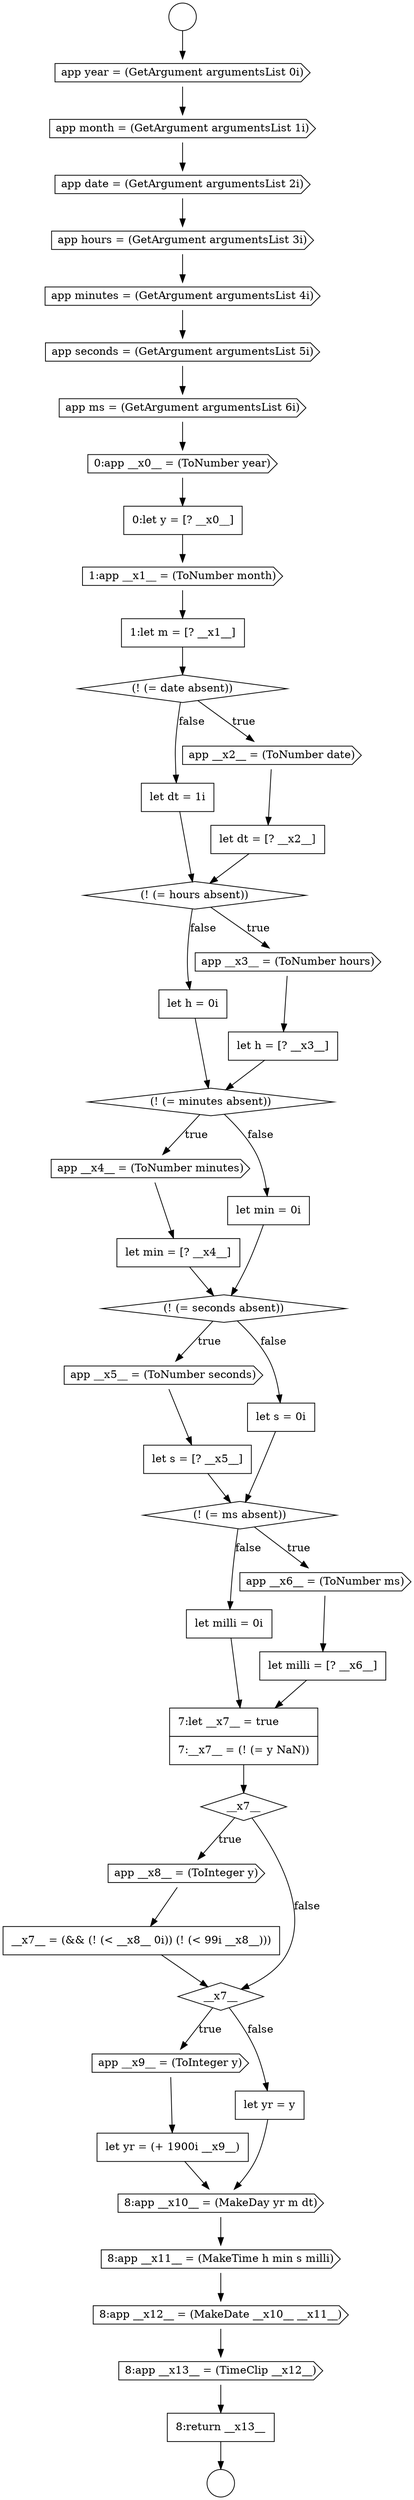 digraph {
  node11224 [shape=cds, label=<<font color="black">8:app __x13__ = (TimeClip __x12__)</font>> color="black" fillcolor="white" style=filled]
  node11207 [shape=none, margin=0, label=<<font color="black">
    <table border="0" cellborder="1" cellspacing="0" cellpadding="10">
      <tr><td align="left">let s = [? __x5__]</td></tr>
    </table>
  </font>> color="black" fillcolor="white" style=filled]
  node11183 [shape=cds, label=<<font color="black">app month = (GetArgument argumentsList 1i)</font>> color="black" fillcolor="white" style=filled]
  node11215 [shape=cds, label=<<font color="black">app __x8__ = (ToInteger y)</font>> color="black" fillcolor="white" style=filled]
  node11202 [shape=cds, label=<<font color="black">app __x4__ = (ToNumber minutes)</font>> color="black" fillcolor="white" style=filled]
  node11206 [shape=cds, label=<<font color="black">app __x5__ = (ToNumber seconds)</font>> color="black" fillcolor="white" style=filled]
  node11184 [shape=cds, label=<<font color="black">app date = (GetArgument argumentsList 2i)</font>> color="black" fillcolor="white" style=filled]
  node11201 [shape=diamond, label=<<font color="black">(! (= minutes absent))</font>> color="black" fillcolor="white" style=filled]
  node11222 [shape=cds, label=<<font color="black">8:app __x11__ = (MakeTime h min s milli)</font>> color="black" fillcolor="white" style=filled]
  node11225 [shape=none, margin=0, label=<<font color="black">
    <table border="0" cellborder="1" cellspacing="0" cellpadding="10">
      <tr><td align="left">8:return __x13__</td></tr>
    </table>
  </font>> color="black" fillcolor="white" style=filled]
  node11181 [shape=circle label=" " color="black" fillcolor="white" style=filled]
  node11187 [shape=cds, label=<<font color="black">app seconds = (GetArgument argumentsList 5i)</font>> color="black" fillcolor="white" style=filled]
  node11219 [shape=none, margin=0, label=<<font color="black">
    <table border="0" cellborder="1" cellspacing="0" cellpadding="10">
      <tr><td align="left">let yr = (+ 1900i __x9__)</td></tr>
    </table>
  </font>> color="black" fillcolor="white" style=filled]
  node11182 [shape=cds, label=<<font color="black">app year = (GetArgument argumentsList 0i)</font>> color="black" fillcolor="white" style=filled]
  node11211 [shape=none, margin=0, label=<<font color="black">
    <table border="0" cellborder="1" cellspacing="0" cellpadding="10">
      <tr><td align="left">let milli = [? __x6__]</td></tr>
    </table>
  </font>> color="black" fillcolor="white" style=filled]
  node11192 [shape=none, margin=0, label=<<font color="black">
    <table border="0" cellborder="1" cellspacing="0" cellpadding="10">
      <tr><td align="left">1:let m = [? __x1__]</td></tr>
    </table>
  </font>> color="black" fillcolor="white" style=filled]
  node11186 [shape=cds, label=<<font color="black">app minutes = (GetArgument argumentsList 4i)</font>> color="black" fillcolor="white" style=filled]
  node11203 [shape=none, margin=0, label=<<font color="black">
    <table border="0" cellborder="1" cellspacing="0" cellpadding="10">
      <tr><td align="left">let min = [? __x4__]</td></tr>
    </table>
  </font>> color="black" fillcolor="white" style=filled]
  node11200 [shape=none, margin=0, label=<<font color="black">
    <table border="0" cellborder="1" cellspacing="0" cellpadding="10">
      <tr><td align="left">let h = 0i</td></tr>
    </table>
  </font>> color="black" fillcolor="white" style=filled]
  node11218 [shape=cds, label=<<font color="black">app __x9__ = (ToInteger y)</font>> color="black" fillcolor="white" style=filled]
  node11195 [shape=none, margin=0, label=<<font color="black">
    <table border="0" cellborder="1" cellspacing="0" cellpadding="10">
      <tr><td align="left">let dt = [? __x2__]</td></tr>
    </table>
  </font>> color="black" fillcolor="white" style=filled]
  node11223 [shape=cds, label=<<font color="black">8:app __x12__ = (MakeDate __x10__ __x11__)</font>> color="black" fillcolor="white" style=filled]
  node11217 [shape=diamond, label=<<font color="black">__x7__</font>> color="black" fillcolor="white" style=filled]
  node11212 [shape=none, margin=0, label=<<font color="black">
    <table border="0" cellborder="1" cellspacing="0" cellpadding="10">
      <tr><td align="left">let milli = 0i</td></tr>
    </table>
  </font>> color="black" fillcolor="white" style=filled]
  node11191 [shape=cds, label=<<font color="black">1:app __x1__ = (ToNumber month)</font>> color="black" fillcolor="white" style=filled]
  node11185 [shape=cds, label=<<font color="black">app hours = (GetArgument argumentsList 3i)</font>> color="black" fillcolor="white" style=filled]
  node11221 [shape=cds, label=<<font color="black">8:app __x10__ = (MakeDay yr m dt)</font>> color="black" fillcolor="white" style=filled]
  node11189 [shape=cds, label=<<font color="black">0:app __x0__ = (ToNumber year)</font>> color="black" fillcolor="white" style=filled]
  node11216 [shape=none, margin=0, label=<<font color="black">
    <table border="0" cellborder="1" cellspacing="0" cellpadding="10">
      <tr><td align="left">__x7__ = (&amp;&amp; (! (&lt; __x8__ 0i)) (! (&lt; 99i __x8__)))</td></tr>
    </table>
  </font>> color="black" fillcolor="white" style=filled]
  node11197 [shape=diamond, label=<<font color="black">(! (= hours absent))</font>> color="black" fillcolor="white" style=filled]
  node11196 [shape=none, margin=0, label=<<font color="black">
    <table border="0" cellborder="1" cellspacing="0" cellpadding="10">
      <tr><td align="left">let dt = 1i</td></tr>
    </table>
  </font>> color="black" fillcolor="white" style=filled]
  node11190 [shape=none, margin=0, label=<<font color="black">
    <table border="0" cellborder="1" cellspacing="0" cellpadding="10">
      <tr><td align="left">0:let y = [? __x0__]</td></tr>
    </table>
  </font>> color="black" fillcolor="white" style=filled]
  node11205 [shape=diamond, label=<<font color="black">(! (= seconds absent))</font>> color="black" fillcolor="white" style=filled]
  node11188 [shape=cds, label=<<font color="black">app ms = (GetArgument argumentsList 6i)</font>> color="black" fillcolor="white" style=filled]
  node11220 [shape=none, margin=0, label=<<font color="black">
    <table border="0" cellborder="1" cellspacing="0" cellpadding="10">
      <tr><td align="left">let yr = y</td></tr>
    </table>
  </font>> color="black" fillcolor="white" style=filled]
  node11193 [shape=diamond, label=<<font color="black">(! (= date absent))</font>> color="black" fillcolor="white" style=filled]
  node11213 [shape=none, margin=0, label=<<font color="black">
    <table border="0" cellborder="1" cellspacing="0" cellpadding="10">
      <tr><td align="left">7:let __x7__ = true</td></tr>
      <tr><td align="left">7:__x7__ = (! (= y NaN))</td></tr>
    </table>
  </font>> color="black" fillcolor="white" style=filled]
  node11180 [shape=circle label=" " color="black" fillcolor="white" style=filled]
  node11198 [shape=cds, label=<<font color="black">app __x3__ = (ToNumber hours)</font>> color="black" fillcolor="white" style=filled]
  node11210 [shape=cds, label=<<font color="black">app __x6__ = (ToNumber ms)</font>> color="black" fillcolor="white" style=filled]
  node11208 [shape=none, margin=0, label=<<font color="black">
    <table border="0" cellborder="1" cellspacing="0" cellpadding="10">
      <tr><td align="left">let s = 0i</td></tr>
    </table>
  </font>> color="black" fillcolor="white" style=filled]
  node11194 [shape=cds, label=<<font color="black">app __x2__ = (ToNumber date)</font>> color="black" fillcolor="white" style=filled]
  node11209 [shape=diamond, label=<<font color="black">(! (= ms absent))</font>> color="black" fillcolor="white" style=filled]
  node11204 [shape=none, margin=0, label=<<font color="black">
    <table border="0" cellborder="1" cellspacing="0" cellpadding="10">
      <tr><td align="left">let min = 0i</td></tr>
    </table>
  </font>> color="black" fillcolor="white" style=filled]
  node11214 [shape=diamond, label=<<font color="black">__x7__</font>> color="black" fillcolor="white" style=filled]
  node11199 [shape=none, margin=0, label=<<font color="black">
    <table border="0" cellborder="1" cellspacing="0" cellpadding="10">
      <tr><td align="left">let h = [? __x3__]</td></tr>
    </table>
  </font>> color="black" fillcolor="white" style=filled]
  node11199 -> node11201 [ color="black"]
  node11215 -> node11216 [ color="black"]
  node11217 -> node11218 [label=<<font color="black">true</font>> color="black"]
  node11217 -> node11220 [label=<<font color="black">false</font>> color="black"]
  node11190 -> node11191 [ color="black"]
  node11204 -> node11205 [ color="black"]
  node11213 -> node11214 [ color="black"]
  node11206 -> node11207 [ color="black"]
  node11209 -> node11210 [label=<<font color="black">true</font>> color="black"]
  node11209 -> node11212 [label=<<font color="black">false</font>> color="black"]
  node11187 -> node11188 [ color="black"]
  node11194 -> node11195 [ color="black"]
  node11182 -> node11183 [ color="black"]
  node11207 -> node11209 [ color="black"]
  node11224 -> node11225 [ color="black"]
  node11203 -> node11205 [ color="black"]
  node11189 -> node11190 [ color="black"]
  node11193 -> node11194 [label=<<font color="black">true</font>> color="black"]
  node11193 -> node11196 [label=<<font color="black">false</font>> color="black"]
  node11198 -> node11199 [ color="black"]
  node11201 -> node11202 [label=<<font color="black">true</font>> color="black"]
  node11201 -> node11204 [label=<<font color="black">false</font>> color="black"]
  node11218 -> node11219 [ color="black"]
  node11212 -> node11213 [ color="black"]
  node11225 -> node11181 [ color="black"]
  node11223 -> node11224 [ color="black"]
  node11222 -> node11223 [ color="black"]
  node11202 -> node11203 [ color="black"]
  node11195 -> node11197 [ color="black"]
  node11211 -> node11213 [ color="black"]
  node11216 -> node11217 [ color="black"]
  node11185 -> node11186 [ color="black"]
  node11186 -> node11187 [ color="black"]
  node11210 -> node11211 [ color="black"]
  node11208 -> node11209 [ color="black"]
  node11183 -> node11184 [ color="black"]
  node11188 -> node11189 [ color="black"]
  node11184 -> node11185 [ color="black"]
  node11192 -> node11193 [ color="black"]
  node11214 -> node11215 [label=<<font color="black">true</font>> color="black"]
  node11214 -> node11217 [label=<<font color="black">false</font>> color="black"]
  node11219 -> node11221 [ color="black"]
  node11196 -> node11197 [ color="black"]
  node11220 -> node11221 [ color="black"]
  node11200 -> node11201 [ color="black"]
  node11180 -> node11182 [ color="black"]
  node11197 -> node11198 [label=<<font color="black">true</font>> color="black"]
  node11197 -> node11200 [label=<<font color="black">false</font>> color="black"]
  node11205 -> node11206 [label=<<font color="black">true</font>> color="black"]
  node11205 -> node11208 [label=<<font color="black">false</font>> color="black"]
  node11221 -> node11222 [ color="black"]
  node11191 -> node11192 [ color="black"]
}
